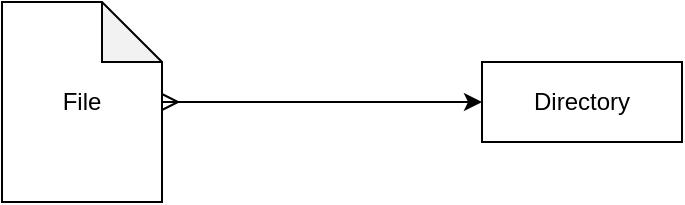<mxfile version="20.3.7" type="github">
  <diagram id="R2lEEEUBdFMjLlhIrx00" name="Page-1">
    <mxGraphModel dx="946" dy="527" grid="1" gridSize="10" guides="1" tooltips="1" connect="1" arrows="1" fold="1" page="1" pageScale="1" pageWidth="850" pageHeight="1100" math="0" shadow="0" extFonts="Permanent Marker^https://fonts.googleapis.com/css?family=Permanent+Marker">
      <root>
        <mxCell id="0" />
        <mxCell id="1" parent="0" />
        <mxCell id="L4--GAl_0zV507RqcA0b-4" style="edgeStyle=orthogonalEdgeStyle;rounded=0;orthogonalLoop=1;jettySize=auto;html=1;startArrow=ERmany;startFill=0;" edge="1" parent="1" source="L4--GAl_0zV507RqcA0b-2" target="L4--GAl_0zV507RqcA0b-3">
          <mxGeometry relative="1" as="geometry" />
        </mxCell>
        <mxCell id="L4--GAl_0zV507RqcA0b-2" value="File" style="shape=note;whiteSpace=wrap;html=1;backgroundOutline=1;darkOpacity=0.05;" vertex="1" parent="1">
          <mxGeometry x="300" y="140" width="80" height="100" as="geometry" />
        </mxCell>
        <mxCell id="L4--GAl_0zV507RqcA0b-3" value="Directory" style="whiteSpace=wrap;html=1;align=center;" vertex="1" parent="1">
          <mxGeometry x="540" y="170" width="100" height="40" as="geometry" />
        </mxCell>
      </root>
    </mxGraphModel>
  </diagram>
</mxfile>
